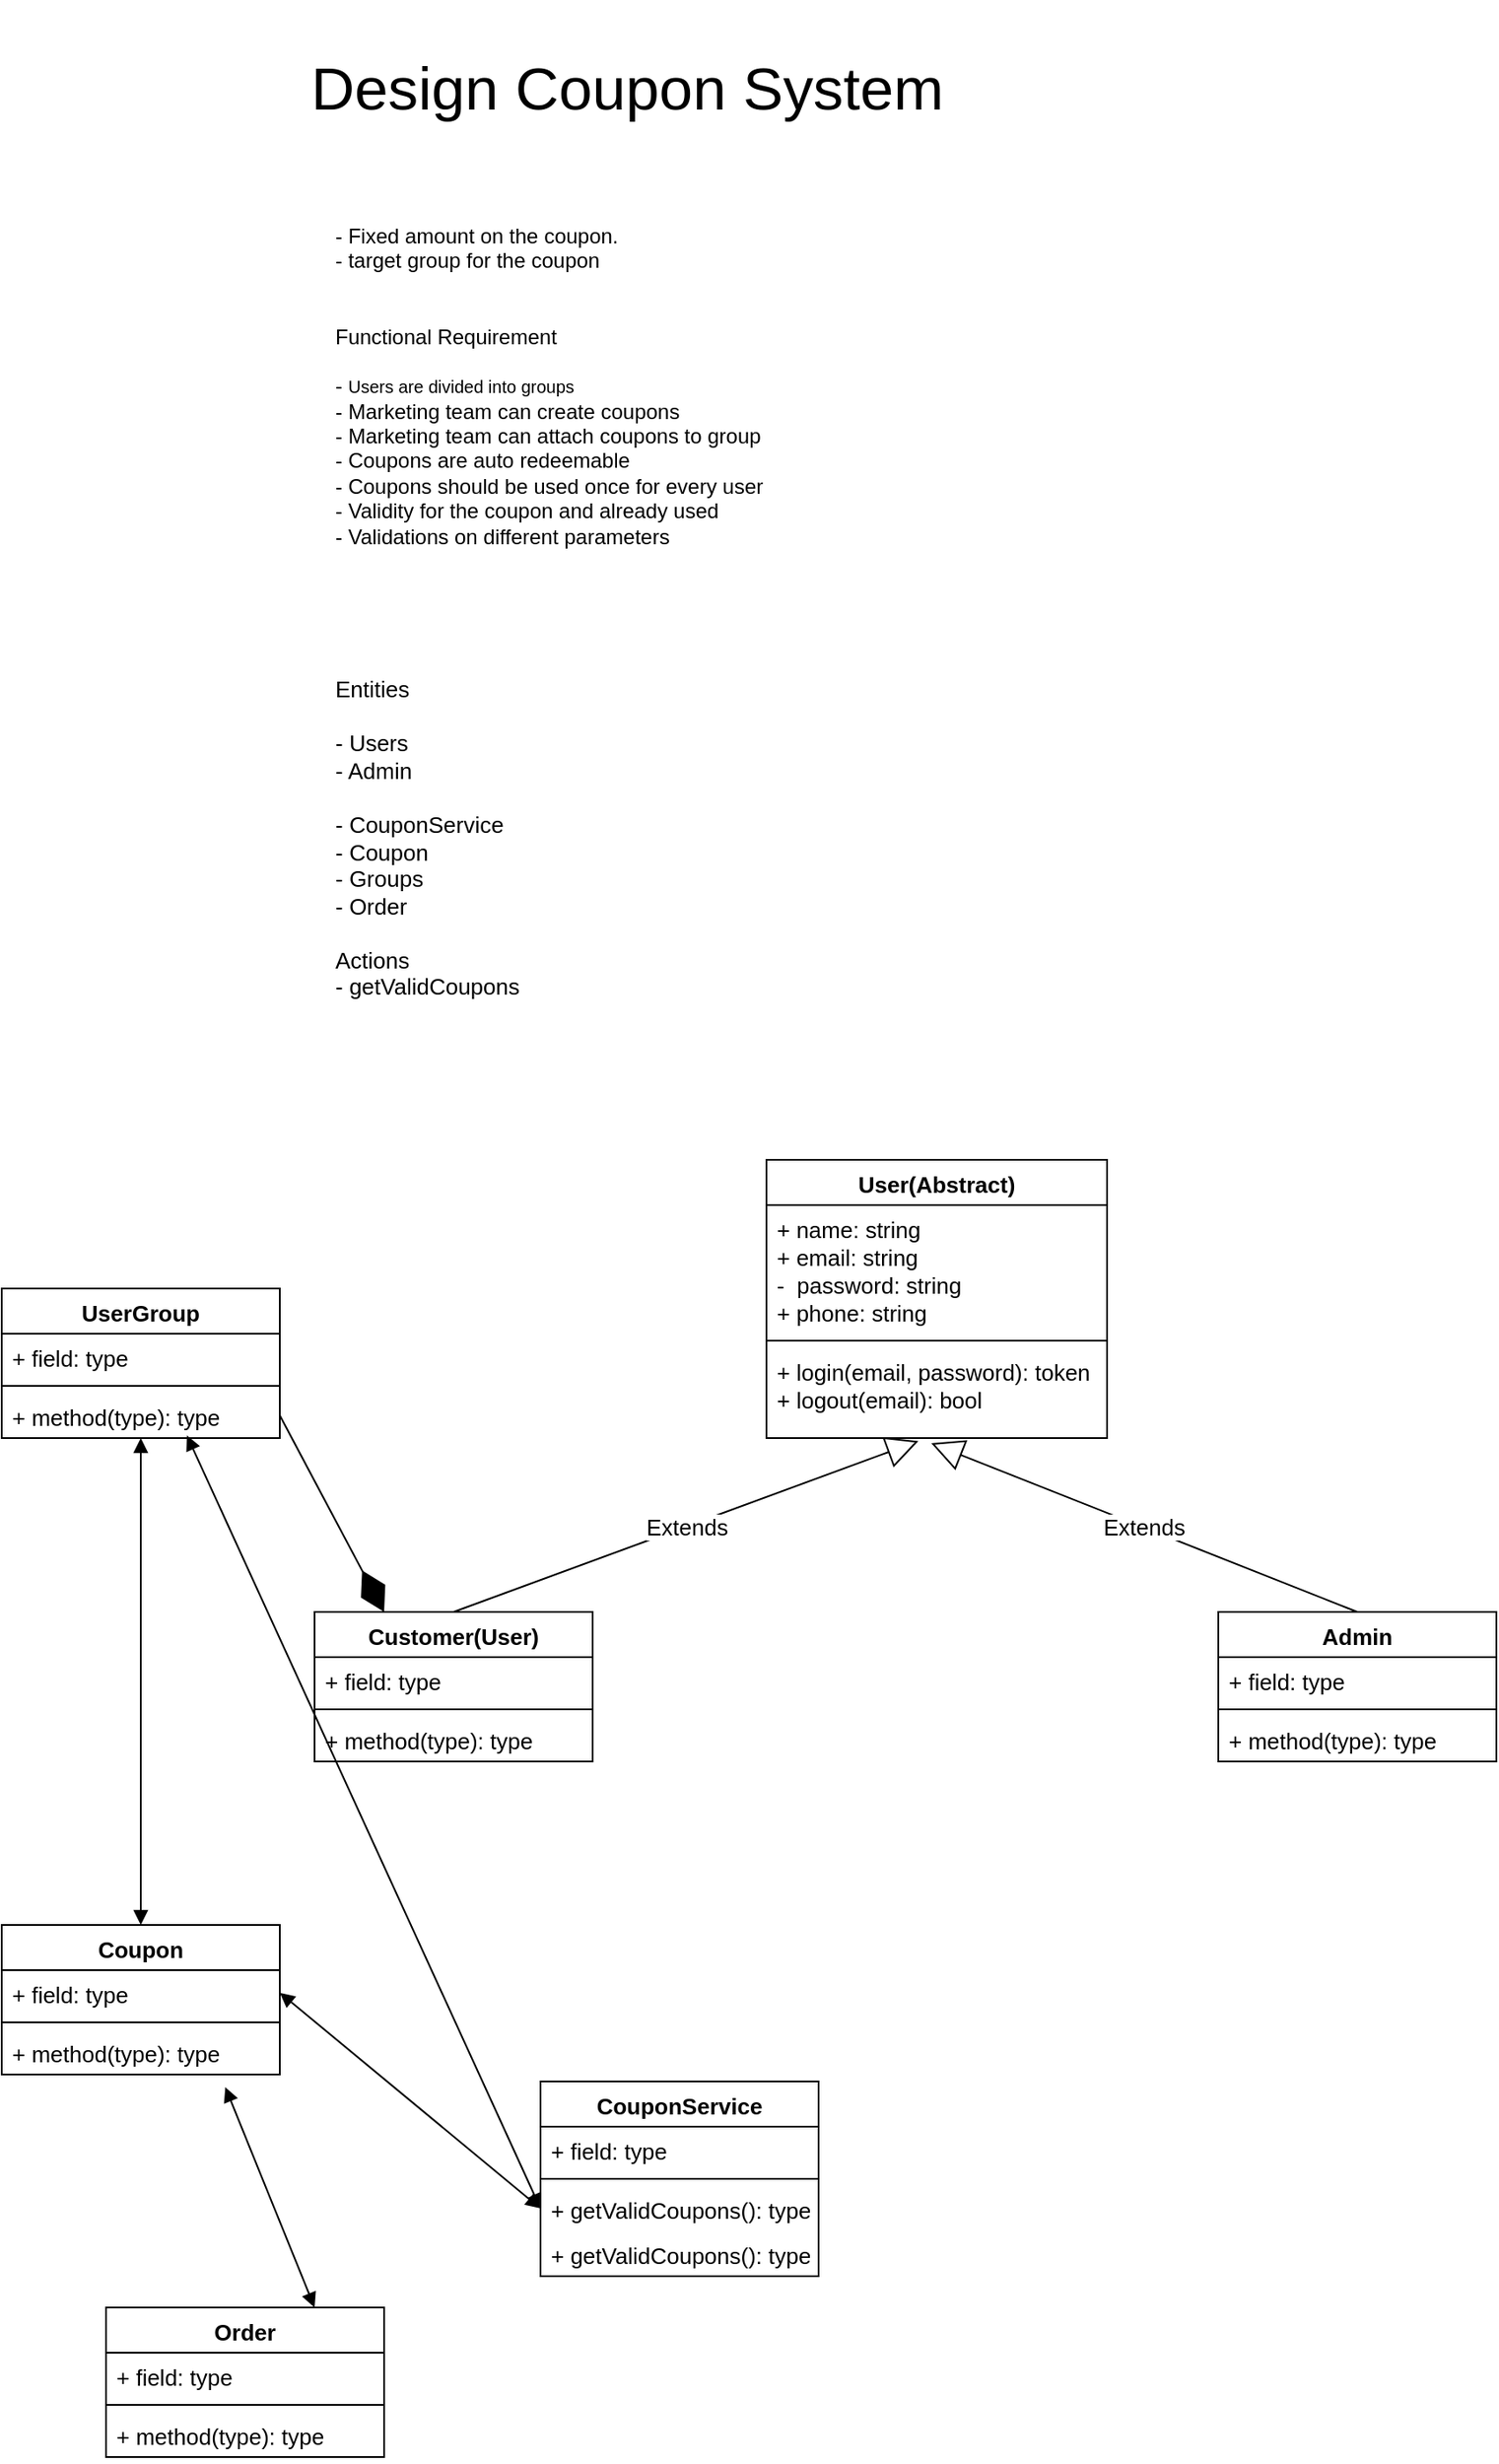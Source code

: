 <mxfile>
    <diagram id="bESl-KVgNED67ymT55uy" name="Page-1">
        <mxGraphModel dx="1612" dy="1904" grid="1" gridSize="10" guides="1" tooltips="1" connect="1" arrows="1" fold="1" page="1" pageScale="1" pageWidth="827" pageHeight="1169" math="0" shadow="0">
            <root>
                <mxCell id="0"/>
                <mxCell id="1" parent="0"/>
                <mxCell id="2" value="&lt;span id=&quot;docs-internal-guid-19b21271-7fff-724d-07ce-d3293ebed931&quot;&gt;&lt;p style=&quot;line-height: 1.5; background-color: rgb(255, 255, 255); margin-top: 18pt; margin-bottom: 12pt; padding: 0pt 0pt 6.9pt;&quot; dir=&quot;ltr&quot;&gt;&lt;span style=&quot;font-size: 26pt; font-family: Arial, sans-serif; color: rgb(0, 0, 0); background-color: transparent; font-variant-numeric: normal; font-variant-east-asian: normal; font-variant-alternates: normal; font-variant-position: normal; vertical-align: baseline;&quot;&gt;Design Coupon System&lt;/span&gt;&lt;/p&gt;&lt;div&gt;&lt;span style=&quot;font-size: 26pt; font-family: Arial, sans-serif; color: rgb(0, 0, 0); background-color: transparent; font-variant-numeric: normal; font-variant-east-asian: normal; font-variant-alternates: normal; font-variant-position: normal; vertical-align: baseline;&quot;&gt;&lt;br&gt;&lt;/span&gt;&lt;/div&gt;&lt;/span&gt;" style="text;html=1;strokeColor=none;fillColor=none;align=center;verticalAlign=middle;whiteSpace=wrap;rounded=0;" vertex="1" parent="1">
                    <mxGeometry x="-260" y="20" width="520" height="30" as="geometry"/>
                </mxCell>
                <mxCell id="3" value="- Fixed amount on the coupon.&lt;br&gt;- target group for the coupon&lt;br&gt;&lt;br&gt;&lt;br&gt;Functional Requirement&lt;br&gt;&lt;br&gt;- &lt;font size=&quot;1&quot;&gt;Users are divided into groups&lt;br&gt;&lt;/font&gt;- Marketing team can create coupons&lt;br&gt;- Marketing team can attach coupons to group&lt;br&gt;- Coupons are auto redeemable&lt;br&gt;- Coupons should be used once for every user&lt;br&gt;- Validity for the coupon and already used&lt;br&gt;- Validations on different parameters" style="text;html=1;strokeColor=none;fillColor=none;align=left;verticalAlign=middle;whiteSpace=wrap;rounded=0;" vertex="1" parent="1">
                    <mxGeometry x="-170" y="90" width="470" height="190" as="geometry"/>
                </mxCell>
                <mxCell id="4" value="Entities&lt;br&gt;&lt;br&gt;- Users&lt;br&gt;- Admin&lt;br&gt;&lt;br&gt;- CouponService&lt;br&gt;- Coupon&lt;br&gt;- Groups&lt;br&gt;- Order&lt;br&gt;&lt;br&gt;Actions&lt;br&gt;- getValidCoupons" style="text;html=1;strokeColor=none;fillColor=none;align=left;verticalAlign=middle;whiteSpace=wrap;rounded=0;fontSize=13;" vertex="1" parent="1">
                    <mxGeometry x="-170" y="340" width="330" height="210" as="geometry"/>
                </mxCell>
                <mxCell id="5" value="User(Abstract)" style="swimlane;fontStyle=1;align=center;verticalAlign=top;childLayout=stackLayout;horizontal=1;startSize=26;horizontalStack=0;resizeParent=1;resizeParentMax=0;resizeLast=0;collapsible=1;marginBottom=0;fontSize=13;" vertex="1" parent="1">
                    <mxGeometry x="80" y="630" width="196" height="160" as="geometry"/>
                </mxCell>
                <mxCell id="6" value="+ name: string&#10;+ email: string&#10;-  password: string&#10;+ phone: string" style="text;strokeColor=none;fillColor=none;align=left;verticalAlign=top;spacingLeft=4;spacingRight=4;overflow=hidden;rotatable=0;points=[[0,0.5],[1,0.5]];portConstraint=eastwest;fontSize=13;" vertex="1" parent="5">
                    <mxGeometry y="26" width="196" height="74" as="geometry"/>
                </mxCell>
                <mxCell id="7" value="" style="line;strokeWidth=1;fillColor=none;align=left;verticalAlign=middle;spacingTop=-1;spacingLeft=3;spacingRight=3;rotatable=0;labelPosition=right;points=[];portConstraint=eastwest;strokeColor=inherit;fontSize=13;" vertex="1" parent="5">
                    <mxGeometry y="100" width="196" height="8" as="geometry"/>
                </mxCell>
                <mxCell id="8" value="+ login(email, password): token&#10;+ logout(email): bool" style="text;strokeColor=none;fillColor=none;align=left;verticalAlign=top;spacingLeft=4;spacingRight=4;overflow=hidden;rotatable=0;points=[[0,0.5],[1,0.5]];portConstraint=eastwest;fontSize=13;" vertex="1" parent="5">
                    <mxGeometry y="108" width="196" height="52" as="geometry"/>
                </mxCell>
                <mxCell id="9" value="Customer(User)" style="swimlane;fontStyle=1;align=center;verticalAlign=top;childLayout=stackLayout;horizontal=1;startSize=26;horizontalStack=0;resizeParent=1;resizeParentMax=0;resizeLast=0;collapsible=1;marginBottom=0;fontSize=13;" vertex="1" parent="1">
                    <mxGeometry x="-180" y="890" width="160" height="86" as="geometry"/>
                </mxCell>
                <mxCell id="10" value="+ field: type" style="text;strokeColor=none;fillColor=none;align=left;verticalAlign=top;spacingLeft=4;spacingRight=4;overflow=hidden;rotatable=0;points=[[0,0.5],[1,0.5]];portConstraint=eastwest;fontSize=13;" vertex="1" parent="9">
                    <mxGeometry y="26" width="160" height="26" as="geometry"/>
                </mxCell>
                <mxCell id="11" value="" style="line;strokeWidth=1;fillColor=none;align=left;verticalAlign=middle;spacingTop=-1;spacingLeft=3;spacingRight=3;rotatable=0;labelPosition=right;points=[];portConstraint=eastwest;strokeColor=inherit;fontSize=13;" vertex="1" parent="9">
                    <mxGeometry y="52" width="160" height="8" as="geometry"/>
                </mxCell>
                <mxCell id="12" value="+ method(type): type" style="text;strokeColor=none;fillColor=none;align=left;verticalAlign=top;spacingLeft=4;spacingRight=4;overflow=hidden;rotatable=0;points=[[0,0.5],[1,0.5]];portConstraint=eastwest;fontSize=13;" vertex="1" parent="9">
                    <mxGeometry y="60" width="160" height="26" as="geometry"/>
                </mxCell>
                <mxCell id="13" value="Admin" style="swimlane;fontStyle=1;align=center;verticalAlign=top;childLayout=stackLayout;horizontal=1;startSize=26;horizontalStack=0;resizeParent=1;resizeParentMax=0;resizeLast=0;collapsible=1;marginBottom=0;fontSize=13;" vertex="1" parent="1">
                    <mxGeometry x="340" y="890" width="160" height="86" as="geometry"/>
                </mxCell>
                <mxCell id="14" value="+ field: type" style="text;strokeColor=none;fillColor=none;align=left;verticalAlign=top;spacingLeft=4;spacingRight=4;overflow=hidden;rotatable=0;points=[[0,0.5],[1,0.5]];portConstraint=eastwest;fontSize=13;" vertex="1" parent="13">
                    <mxGeometry y="26" width="160" height="26" as="geometry"/>
                </mxCell>
                <mxCell id="15" value="" style="line;strokeWidth=1;fillColor=none;align=left;verticalAlign=middle;spacingTop=-1;spacingLeft=3;spacingRight=3;rotatable=0;labelPosition=right;points=[];portConstraint=eastwest;strokeColor=inherit;fontSize=13;" vertex="1" parent="13">
                    <mxGeometry y="52" width="160" height="8" as="geometry"/>
                </mxCell>
                <mxCell id="16" value="+ method(type): type" style="text;strokeColor=none;fillColor=none;align=left;verticalAlign=top;spacingLeft=4;spacingRight=4;overflow=hidden;rotatable=0;points=[[0,0.5],[1,0.5]];portConstraint=eastwest;fontSize=13;" vertex="1" parent="13">
                    <mxGeometry y="60" width="160" height="26" as="geometry"/>
                </mxCell>
                <mxCell id="17" value="Extends" style="endArrow=block;endSize=16;endFill=0;html=1;fontSize=13;exitX=0.5;exitY=0;exitDx=0;exitDy=0;entryX=0.446;entryY=1.034;entryDx=0;entryDy=0;entryPerimeter=0;" edge="1" parent="1" source="9" target="8">
                    <mxGeometry width="160" relative="1" as="geometry">
                        <mxPoint x="10" y="820" as="sourcePoint"/>
                        <mxPoint x="170" y="820" as="targetPoint"/>
                    </mxGeometry>
                </mxCell>
                <mxCell id="19" value="Extends" style="endArrow=block;endSize=16;endFill=0;html=1;fontSize=13;exitX=0.5;exitY=0;exitDx=0;exitDy=0;entryX=0.484;entryY=1.058;entryDx=0;entryDy=0;entryPerimeter=0;" edge="1" parent="1" source="13" target="8">
                    <mxGeometry width="160" relative="1" as="geometry">
                        <mxPoint x="10" y="820" as="sourcePoint"/>
                        <mxPoint x="170" y="820" as="targetPoint"/>
                    </mxGeometry>
                </mxCell>
                <mxCell id="20" value="Coupon" style="swimlane;fontStyle=1;align=center;verticalAlign=top;childLayout=stackLayout;horizontal=1;startSize=26;horizontalStack=0;resizeParent=1;resizeParentMax=0;resizeLast=0;collapsible=1;marginBottom=0;fontSize=13;" vertex="1" parent="1">
                    <mxGeometry x="-360" y="1070" width="160" height="86" as="geometry"/>
                </mxCell>
                <mxCell id="21" value="+ field: type" style="text;strokeColor=none;fillColor=none;align=left;verticalAlign=top;spacingLeft=4;spacingRight=4;overflow=hidden;rotatable=0;points=[[0,0.5],[1,0.5]];portConstraint=eastwest;fontSize=13;" vertex="1" parent="20">
                    <mxGeometry y="26" width="160" height="26" as="geometry"/>
                </mxCell>
                <mxCell id="22" value="" style="line;strokeWidth=1;fillColor=none;align=left;verticalAlign=middle;spacingTop=-1;spacingLeft=3;spacingRight=3;rotatable=0;labelPosition=right;points=[];portConstraint=eastwest;strokeColor=inherit;fontSize=13;" vertex="1" parent="20">
                    <mxGeometry y="52" width="160" height="8" as="geometry"/>
                </mxCell>
                <mxCell id="23" value="+ method(type): type" style="text;strokeColor=none;fillColor=none;align=left;verticalAlign=top;spacingLeft=4;spacingRight=4;overflow=hidden;rotatable=0;points=[[0,0.5],[1,0.5]];portConstraint=eastwest;fontSize=13;" vertex="1" parent="20">
                    <mxGeometry y="60" width="160" height="26" as="geometry"/>
                </mxCell>
                <mxCell id="24" value="UserGroup" style="swimlane;fontStyle=1;align=center;verticalAlign=top;childLayout=stackLayout;horizontal=1;startSize=26;horizontalStack=0;resizeParent=1;resizeParentMax=0;resizeLast=0;collapsible=1;marginBottom=0;fontSize=13;" vertex="1" parent="1">
                    <mxGeometry x="-360" y="704" width="160" height="86" as="geometry"/>
                </mxCell>
                <mxCell id="25" value="+ field: type" style="text;strokeColor=none;fillColor=none;align=left;verticalAlign=top;spacingLeft=4;spacingRight=4;overflow=hidden;rotatable=0;points=[[0,0.5],[1,0.5]];portConstraint=eastwest;fontSize=13;" vertex="1" parent="24">
                    <mxGeometry y="26" width="160" height="26" as="geometry"/>
                </mxCell>
                <mxCell id="26" value="" style="line;strokeWidth=1;fillColor=none;align=left;verticalAlign=middle;spacingTop=-1;spacingLeft=3;spacingRight=3;rotatable=0;labelPosition=right;points=[];portConstraint=eastwest;strokeColor=inherit;fontSize=13;" vertex="1" parent="24">
                    <mxGeometry y="52" width="160" height="8" as="geometry"/>
                </mxCell>
                <mxCell id="27" value="+ method(type): type" style="text;strokeColor=none;fillColor=none;align=left;verticalAlign=top;spacingLeft=4;spacingRight=4;overflow=hidden;rotatable=0;points=[[0,0.5],[1,0.5]];portConstraint=eastwest;fontSize=13;" vertex="1" parent="24">
                    <mxGeometry y="60" width="160" height="26" as="geometry"/>
                </mxCell>
                <mxCell id="28" value="" style="endArrow=diamondThin;endFill=1;endSize=24;html=1;fontSize=13;exitX=1;exitY=0.5;exitDx=0;exitDy=0;entryX=0.25;entryY=0;entryDx=0;entryDy=0;" edge="1" parent="1" source="27" target="9">
                    <mxGeometry width="160" relative="1" as="geometry">
                        <mxPoint x="10" y="790" as="sourcePoint"/>
                        <mxPoint x="170" y="790" as="targetPoint"/>
                    </mxGeometry>
                </mxCell>
                <mxCell id="29" value="" style="endArrow=block;startArrow=block;endFill=1;startFill=1;html=1;fontSize=13;exitX=0.5;exitY=0;exitDx=0;exitDy=0;" edge="1" parent="1" source="20" target="27">
                    <mxGeometry width="160" relative="1" as="geometry">
                        <mxPoint x="10" y="920" as="sourcePoint"/>
                        <mxPoint x="170" y="920" as="targetPoint"/>
                    </mxGeometry>
                </mxCell>
                <mxCell id="30" value="Order" style="swimlane;fontStyle=1;align=center;verticalAlign=top;childLayout=stackLayout;horizontal=1;startSize=26;horizontalStack=0;resizeParent=1;resizeParentMax=0;resizeLast=0;collapsible=1;marginBottom=0;fontSize=13;" vertex="1" parent="1">
                    <mxGeometry x="-300" y="1290" width="160" height="86" as="geometry"/>
                </mxCell>
                <mxCell id="31" value="+ field: type" style="text;strokeColor=none;fillColor=none;align=left;verticalAlign=top;spacingLeft=4;spacingRight=4;overflow=hidden;rotatable=0;points=[[0,0.5],[1,0.5]];portConstraint=eastwest;fontSize=13;" vertex="1" parent="30">
                    <mxGeometry y="26" width="160" height="26" as="geometry"/>
                </mxCell>
                <mxCell id="32" value="" style="line;strokeWidth=1;fillColor=none;align=left;verticalAlign=middle;spacingTop=-1;spacingLeft=3;spacingRight=3;rotatable=0;labelPosition=right;points=[];portConstraint=eastwest;strokeColor=inherit;fontSize=13;" vertex="1" parent="30">
                    <mxGeometry y="52" width="160" height="8" as="geometry"/>
                </mxCell>
                <mxCell id="33" value="+ method(type): type" style="text;strokeColor=none;fillColor=none;align=left;verticalAlign=top;spacingLeft=4;spacingRight=4;overflow=hidden;rotatable=0;points=[[0,0.5],[1,0.5]];portConstraint=eastwest;fontSize=13;" vertex="1" parent="30">
                    <mxGeometry y="60" width="160" height="26" as="geometry"/>
                </mxCell>
                <mxCell id="34" value="" style="endArrow=block;startArrow=block;endFill=1;startFill=1;html=1;fontSize=13;exitX=0.75;exitY=0;exitDx=0;exitDy=0;entryX=0.804;entryY=1.281;entryDx=0;entryDy=0;entryPerimeter=0;" edge="1" parent="1" source="30" target="23">
                    <mxGeometry width="160" relative="1" as="geometry">
                        <mxPoint x="30" y="1130" as="sourcePoint"/>
                        <mxPoint x="190" y="1130" as="targetPoint"/>
                    </mxGeometry>
                </mxCell>
                <mxCell id="35" value="CouponService" style="swimlane;fontStyle=1;align=center;verticalAlign=top;childLayout=stackLayout;horizontal=1;startSize=26;horizontalStack=0;resizeParent=1;resizeParentMax=0;resizeLast=0;collapsible=1;marginBottom=0;fontSize=13;" vertex="1" parent="1">
                    <mxGeometry x="-50" y="1160" width="160" height="112" as="geometry"/>
                </mxCell>
                <mxCell id="36" value="+ field: type" style="text;strokeColor=none;fillColor=none;align=left;verticalAlign=top;spacingLeft=4;spacingRight=4;overflow=hidden;rotatable=0;points=[[0,0.5],[1,0.5]];portConstraint=eastwest;fontSize=13;" vertex="1" parent="35">
                    <mxGeometry y="26" width="160" height="26" as="geometry"/>
                </mxCell>
                <mxCell id="37" value="" style="line;strokeWidth=1;fillColor=none;align=left;verticalAlign=middle;spacingTop=-1;spacingLeft=3;spacingRight=3;rotatable=0;labelPosition=right;points=[];portConstraint=eastwest;strokeColor=inherit;fontSize=13;" vertex="1" parent="35">
                    <mxGeometry y="52" width="160" height="8" as="geometry"/>
                </mxCell>
                <mxCell id="38" value="+ getValidCoupons(): type" style="text;strokeColor=none;fillColor=none;align=left;verticalAlign=top;spacingLeft=4;spacingRight=4;overflow=hidden;rotatable=0;points=[[0,0.5],[1,0.5]];portConstraint=eastwest;fontSize=13;" vertex="1" parent="35">
                    <mxGeometry y="60" width="160" height="26" as="geometry"/>
                </mxCell>
                <mxCell id="39" value="+ getValidCoupons(): type" style="text;strokeColor=none;fillColor=none;align=left;verticalAlign=top;spacingLeft=4;spacingRight=4;overflow=hidden;rotatable=0;points=[[0,0.5],[1,0.5]];portConstraint=eastwest;fontSize=13;" vertex="1" parent="35">
                    <mxGeometry y="86" width="160" height="26" as="geometry"/>
                </mxCell>
                <mxCell id="40" value="" style="endArrow=block;startArrow=block;endFill=1;startFill=1;html=1;fontSize=13;exitX=0.666;exitY=0.944;exitDx=0;exitDy=0;exitPerimeter=0;entryX=0;entryY=0.5;entryDx=0;entryDy=0;" edge="1" parent="1" source="27" target="38">
                    <mxGeometry width="160" relative="1" as="geometry">
                        <mxPoint x="30" y="1070" as="sourcePoint"/>
                        <mxPoint x="190" y="1070" as="targetPoint"/>
                    </mxGeometry>
                </mxCell>
                <mxCell id="41" value="" style="endArrow=block;startArrow=block;endFill=1;startFill=1;html=1;fontSize=13;exitX=1;exitY=0.5;exitDx=0;exitDy=0;entryX=0;entryY=0.5;entryDx=0;entryDy=0;" edge="1" parent="1" source="21" target="38">
                    <mxGeometry width="160" relative="1" as="geometry">
                        <mxPoint x="30" y="1070" as="sourcePoint"/>
                        <mxPoint x="190" y="1070" as="targetPoint"/>
                    </mxGeometry>
                </mxCell>
            </root>
        </mxGraphModel>
    </diagram>
</mxfile>